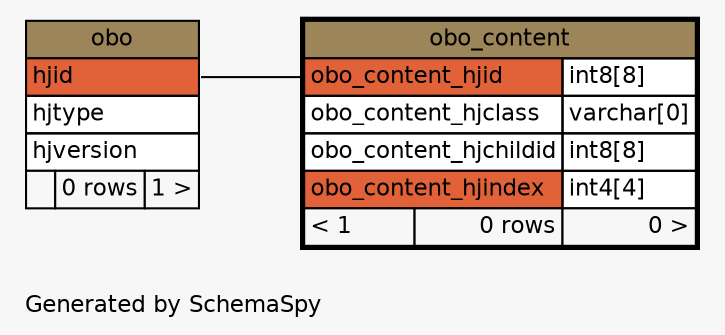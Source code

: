 // dot 2.22.2 on Windows Vista 6.0
// SchemaSpy rev 536
digraph "oneDegreeRelationshipsDiagram" {
  graph [
    rankdir="RL"
    bgcolor="#f7f7f7"
    label="\nGenerated by SchemaSpy"
    labeljust="l"
    nodesep="0.18"
    ranksep="0.46"
    fontname="Helvetica"
    fontsize="11"
  ];
  node [
    fontname="Helvetica"
    fontsize="11"
    shape="plaintext"
  ];
  edge [
    arrowsize="0.8"
  ];
  "obo_content":"obo_content_hjid":w -> "obo":"hjid":e [arrowhead=none arrowtail=crowodot];
  "obo" [
    label=<
    <TABLE BORDER="0" CELLBORDER="1" CELLSPACING="0" BGCOLOR="#ffffff">
      <TR><TD COLSPAN="3" BGCOLOR="#9b8559" ALIGN="CENTER">obo</TD></TR>
      <TR><TD PORT="hjid" COLSPAN="3" BGCOLOR="#e16239" ALIGN="LEFT">hjid</TD></TR>
      <TR><TD PORT="hjtype" COLSPAN="3" ALIGN="LEFT">hjtype</TD></TR>
      <TR><TD PORT="hjversion" COLSPAN="3" ALIGN="LEFT">hjversion</TD></TR>
      <TR><TD ALIGN="LEFT" BGCOLOR="#f7f7f7">  </TD><TD ALIGN="RIGHT" BGCOLOR="#f7f7f7">0 rows</TD><TD ALIGN="RIGHT" BGCOLOR="#f7f7f7">1 &gt;</TD></TR>
    </TABLE>>
    URL="obo.html"
    tooltip="obo"
  ];
  "obo_content" [
    label=<
    <TABLE BORDER="2" CELLBORDER="1" CELLSPACING="0" BGCOLOR="#ffffff">
      <TR><TD COLSPAN="3" BGCOLOR="#9b8559" ALIGN="CENTER">obo_content</TD></TR>
      <TR><TD PORT="obo_content_hjid" COLSPAN="2" BGCOLOR="#e16239" ALIGN="LEFT">obo_content_hjid</TD><TD PORT="obo_content_hjid.type" ALIGN="LEFT">int8[8]</TD></TR>
      <TR><TD PORT="obo_content_hjclass" COLSPAN="2" ALIGN="LEFT">obo_content_hjclass</TD><TD PORT="obo_content_hjclass.type" ALIGN="LEFT">varchar[0]</TD></TR>
      <TR><TD PORT="obo_content_hjchildid" COLSPAN="2" ALIGN="LEFT">obo_content_hjchildid</TD><TD PORT="obo_content_hjchildid.type" ALIGN="LEFT">int8[8]</TD></TR>
      <TR><TD PORT="obo_content_hjindex" COLSPAN="2" BGCOLOR="#e16239" ALIGN="LEFT">obo_content_hjindex</TD><TD PORT="obo_content_hjindex.type" ALIGN="LEFT">int4[4]</TD></TR>
      <TR><TD ALIGN="LEFT" BGCOLOR="#f7f7f7">&lt; 1</TD><TD ALIGN="RIGHT" BGCOLOR="#f7f7f7">0 rows</TD><TD ALIGN="RIGHT" BGCOLOR="#f7f7f7">0 &gt;</TD></TR>
    </TABLE>>
    URL="obo_content.html"
    tooltip="obo_content"
  ];
}
